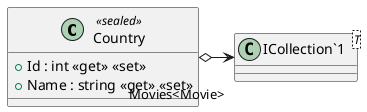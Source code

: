 @startuml
class Country <<sealed>> {
    + Id : int <<get>> <<set>>
    + Name : string <<get>> <<set>>
}
class "ICollection`1"<T> {
}
Country o-> "Movies<Movie>" "ICollection`1"
@enduml
